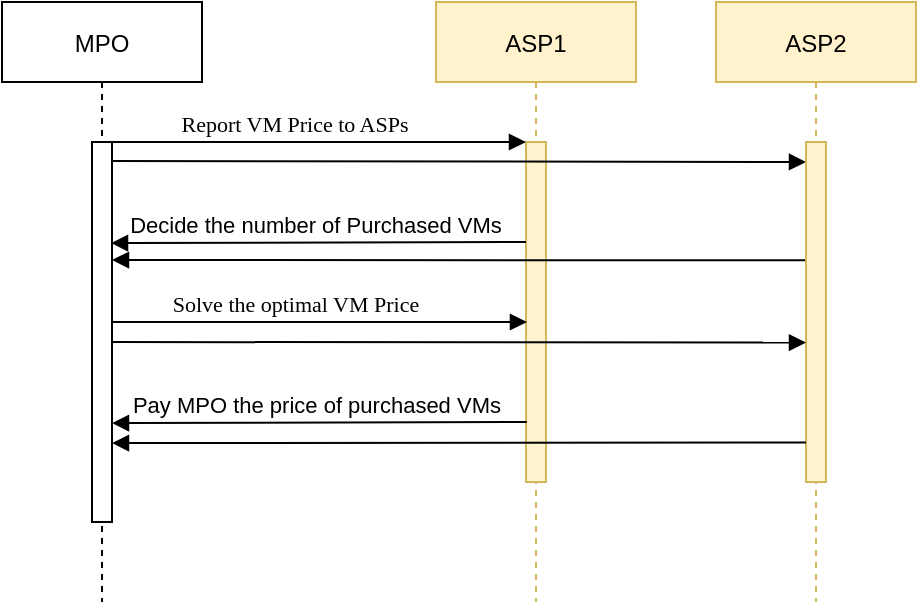 <mxfile version="20.0.4" type="device"><diagram id="kgpKYQtTHZ0yAKxKKP6v" name="Page-1"><mxGraphModel dx="339" dy="230" grid="1" gridSize="10" guides="1" tooltips="1" connect="1" arrows="1" fold="1" page="1" pageScale="1" pageWidth="850" pageHeight="1100" math="1" shadow="0"><root><mxCell id="0"/><mxCell id="1" parent="0"/><mxCell id="3nuBFxr9cyL0pnOWT2aG-5" value="ASP1" style="shape=umlLifeline;perimeter=lifelinePerimeter;container=1;collapsible=0;recursiveResize=0;rounded=0;shadow=0;strokeWidth=1;fillColor=#fff2cc;strokeColor=#d6b656;" parent="1" vertex="1"><mxGeometry x="337" y="80" width="100" height="300" as="geometry"/></mxCell><mxCell id="3nuBFxr9cyL0pnOWT2aG-6" value="" style="points=[];perimeter=orthogonalPerimeter;rounded=0;shadow=0;strokeWidth=1;fillColor=#fff2cc;strokeColor=#d6b656;" parent="3nuBFxr9cyL0pnOWT2aG-5" vertex="1"><mxGeometry x="45" y="70" width="10" height="170" as="geometry"/></mxCell><mxCell id="bPPy-m3vy_zpdepj38LX-7" value="" style="verticalAlign=bottom;endArrow=block;shadow=0;strokeWidth=1;exitX=-0.033;exitY=0.348;exitDx=0;exitDy=0;exitPerimeter=0;" edge="1" parent="3nuBFxr9cyL0pnOWT2aG-5" source="bPPy-m3vy_zpdepj38LX-2"><mxGeometry x="0.01" relative="1" as="geometry"><mxPoint x="179.67" y="128.64" as="sourcePoint"/><mxPoint x="-162" y="129" as="targetPoint"/><mxPoint as="offset"/></mxGeometry></mxCell><mxCell id="3nuBFxr9cyL0pnOWT2aG-9" value="Decide the number of Purchased VMs" style="verticalAlign=bottom;endArrow=block;entryX=0.952;entryY=0.266;shadow=0;strokeWidth=1;entryDx=0;entryDy=0;entryPerimeter=0;" parent="1" target="3nuBFxr9cyL0pnOWT2aG-2" edge="1"><mxGeometry x="0.01" relative="1" as="geometry"><mxPoint x="382" y="200" as="sourcePoint"/><mxPoint x="180" y="200" as="targetPoint"/><mxPoint as="offset"/></mxGeometry></mxCell><mxCell id="bPPy-m3vy_zpdepj38LX-1" value="ASP2" style="shape=umlLifeline;perimeter=lifelinePerimeter;container=1;collapsible=0;recursiveResize=0;rounded=0;shadow=0;strokeWidth=1;fillColor=#fff2cc;strokeColor=#d6b656;" vertex="1" parent="1"><mxGeometry x="477" y="80" width="100" height="300" as="geometry"/></mxCell><mxCell id="bPPy-m3vy_zpdepj38LX-4" value="" style="verticalAlign=bottom;endArrow=block;shadow=0;strokeWidth=1;align=center;entryX=0;entryY=0.06;entryDx=0;entryDy=0;entryPerimeter=0;exitX=1;exitY=0.05;exitDx=0;exitDy=0;exitPerimeter=0;" edge="1" parent="bPPy-m3vy_zpdepj38LX-1" source="3nuBFxr9cyL0pnOWT2aG-2"><mxGeometry x="-0.516" relative="1" as="geometry"><mxPoint x="-297" y="80" as="sourcePoint"/><mxPoint x="45" y="80.0" as="targetPoint"/><mxPoint as="offset"/></mxGeometry></mxCell><mxCell id="bPPy-m3vy_zpdepj38LX-2" value="" style="points=[];perimeter=orthogonalPerimeter;rounded=0;shadow=0;strokeWidth=1;fillColor=#fff2cc;strokeColor=#d6b656;" vertex="1" parent="bPPy-m3vy_zpdepj38LX-1"><mxGeometry x="45" y="70" width="10" height="170" as="geometry"/></mxCell><mxCell id="bPPy-m3vy_zpdepj38LX-3" value="Report VM Price to ASPs" style="verticalAlign=bottom;endArrow=block;shadow=0;strokeWidth=1;entryX=0;entryY=0;entryDx=0;entryDy=0;entryPerimeter=0;align=center;exitX=0.952;exitY=0;exitDx=0;exitDy=0;exitPerimeter=0;fontFamily=Verdana;" edge="1" parent="1" source="3nuBFxr9cyL0pnOWT2aG-2" target="3nuBFxr9cyL0pnOWT2aG-6"><mxGeometry x="-0.115" relative="1" as="geometry"><mxPoint x="180" y="150" as="sourcePoint"/><mxPoint x="340" y="160" as="targetPoint"/><mxPoint as="offset"/></mxGeometry></mxCell><mxCell id="bPPy-m3vy_zpdepj38LX-14" value="Solve the optimal VM Price" style="verticalAlign=bottom;endArrow=block;shadow=0;strokeWidth=1;entryX=0;entryY=0;entryDx=0;entryDy=0;entryPerimeter=0;align=center;exitX=0.952;exitY=0;exitDx=0;exitDy=0;exitPerimeter=0;fontFamily=Verdana;" edge="1" parent="1"><mxGeometry x="-0.115" relative="1" as="geometry"><mxPoint x="175.0" y="240" as="sourcePoint"/><mxPoint x="382.48" y="240" as="targetPoint"/><mxPoint as="offset"/></mxGeometry></mxCell><mxCell id="3nuBFxr9cyL0pnOWT2aG-1" value="MPO" style="shape=umlLifeline;perimeter=lifelinePerimeter;container=1;collapsible=0;recursiveResize=0;rounded=0;shadow=0;strokeWidth=1;" parent="1" vertex="1"><mxGeometry x="120" y="80" width="100" height="300" as="geometry"/></mxCell><mxCell id="3nuBFxr9cyL0pnOWT2aG-2" value="" style="points=[];perimeter=orthogonalPerimeter;rounded=0;shadow=0;strokeWidth=1;" parent="3nuBFxr9cyL0pnOWT2aG-1" vertex="1"><mxGeometry x="45" y="70" width="10" height="190" as="geometry"/></mxCell><mxCell id="bPPy-m3vy_zpdepj38LX-19" value="" style="verticalAlign=bottom;endArrow=block;shadow=0;strokeWidth=1;entryX=0;entryY=0.59;entryDx=0;entryDy=0;entryPerimeter=0;align=center;exitX=0.952;exitY=0;exitDx=0;exitDy=0;exitPerimeter=0;fontFamily=Verdana;" edge="1" parent="3nuBFxr9cyL0pnOWT2aG-1" target="bPPy-m3vy_zpdepj38LX-2"><mxGeometry x="-0.115" relative="1" as="geometry"><mxPoint x="55" y="170" as="sourcePoint"/><mxPoint x="262.48" y="170" as="targetPoint"/><mxPoint as="offset"/></mxGeometry></mxCell><mxCell id="bPPy-m3vy_zpdepj38LX-22" value="" style="verticalAlign=bottom;endArrow=block;entryX=0.952;entryY=0.266;shadow=0;strokeWidth=1;entryDx=0;entryDy=0;entryPerimeter=0;exitX=0;exitY=0.884;exitDx=0;exitDy=0;exitPerimeter=0;" edge="1" parent="3nuBFxr9cyL0pnOWT2aG-1" source="bPPy-m3vy_zpdepj38LX-2"><mxGeometry x="0.01" relative="1" as="geometry"><mxPoint x="400" y="221" as="sourcePoint"/><mxPoint x="55" y="220.54" as="targetPoint"/><mxPoint as="offset"/></mxGeometry></mxCell><mxCell id="bPPy-m3vy_zpdepj38LX-21" value="Pay MPO the price of purchased VMs" style="verticalAlign=bottom;endArrow=block;entryX=0.952;entryY=0.266;shadow=0;strokeWidth=1;entryDx=0;entryDy=0;entryPerimeter=0;" edge="1" parent="1"><mxGeometry x="0.01" relative="1" as="geometry"><mxPoint x="382.48" y="290" as="sourcePoint"/><mxPoint x="175.0" y="290.54" as="targetPoint"/><mxPoint as="offset"/></mxGeometry></mxCell></root></mxGraphModel></diagram></mxfile>
